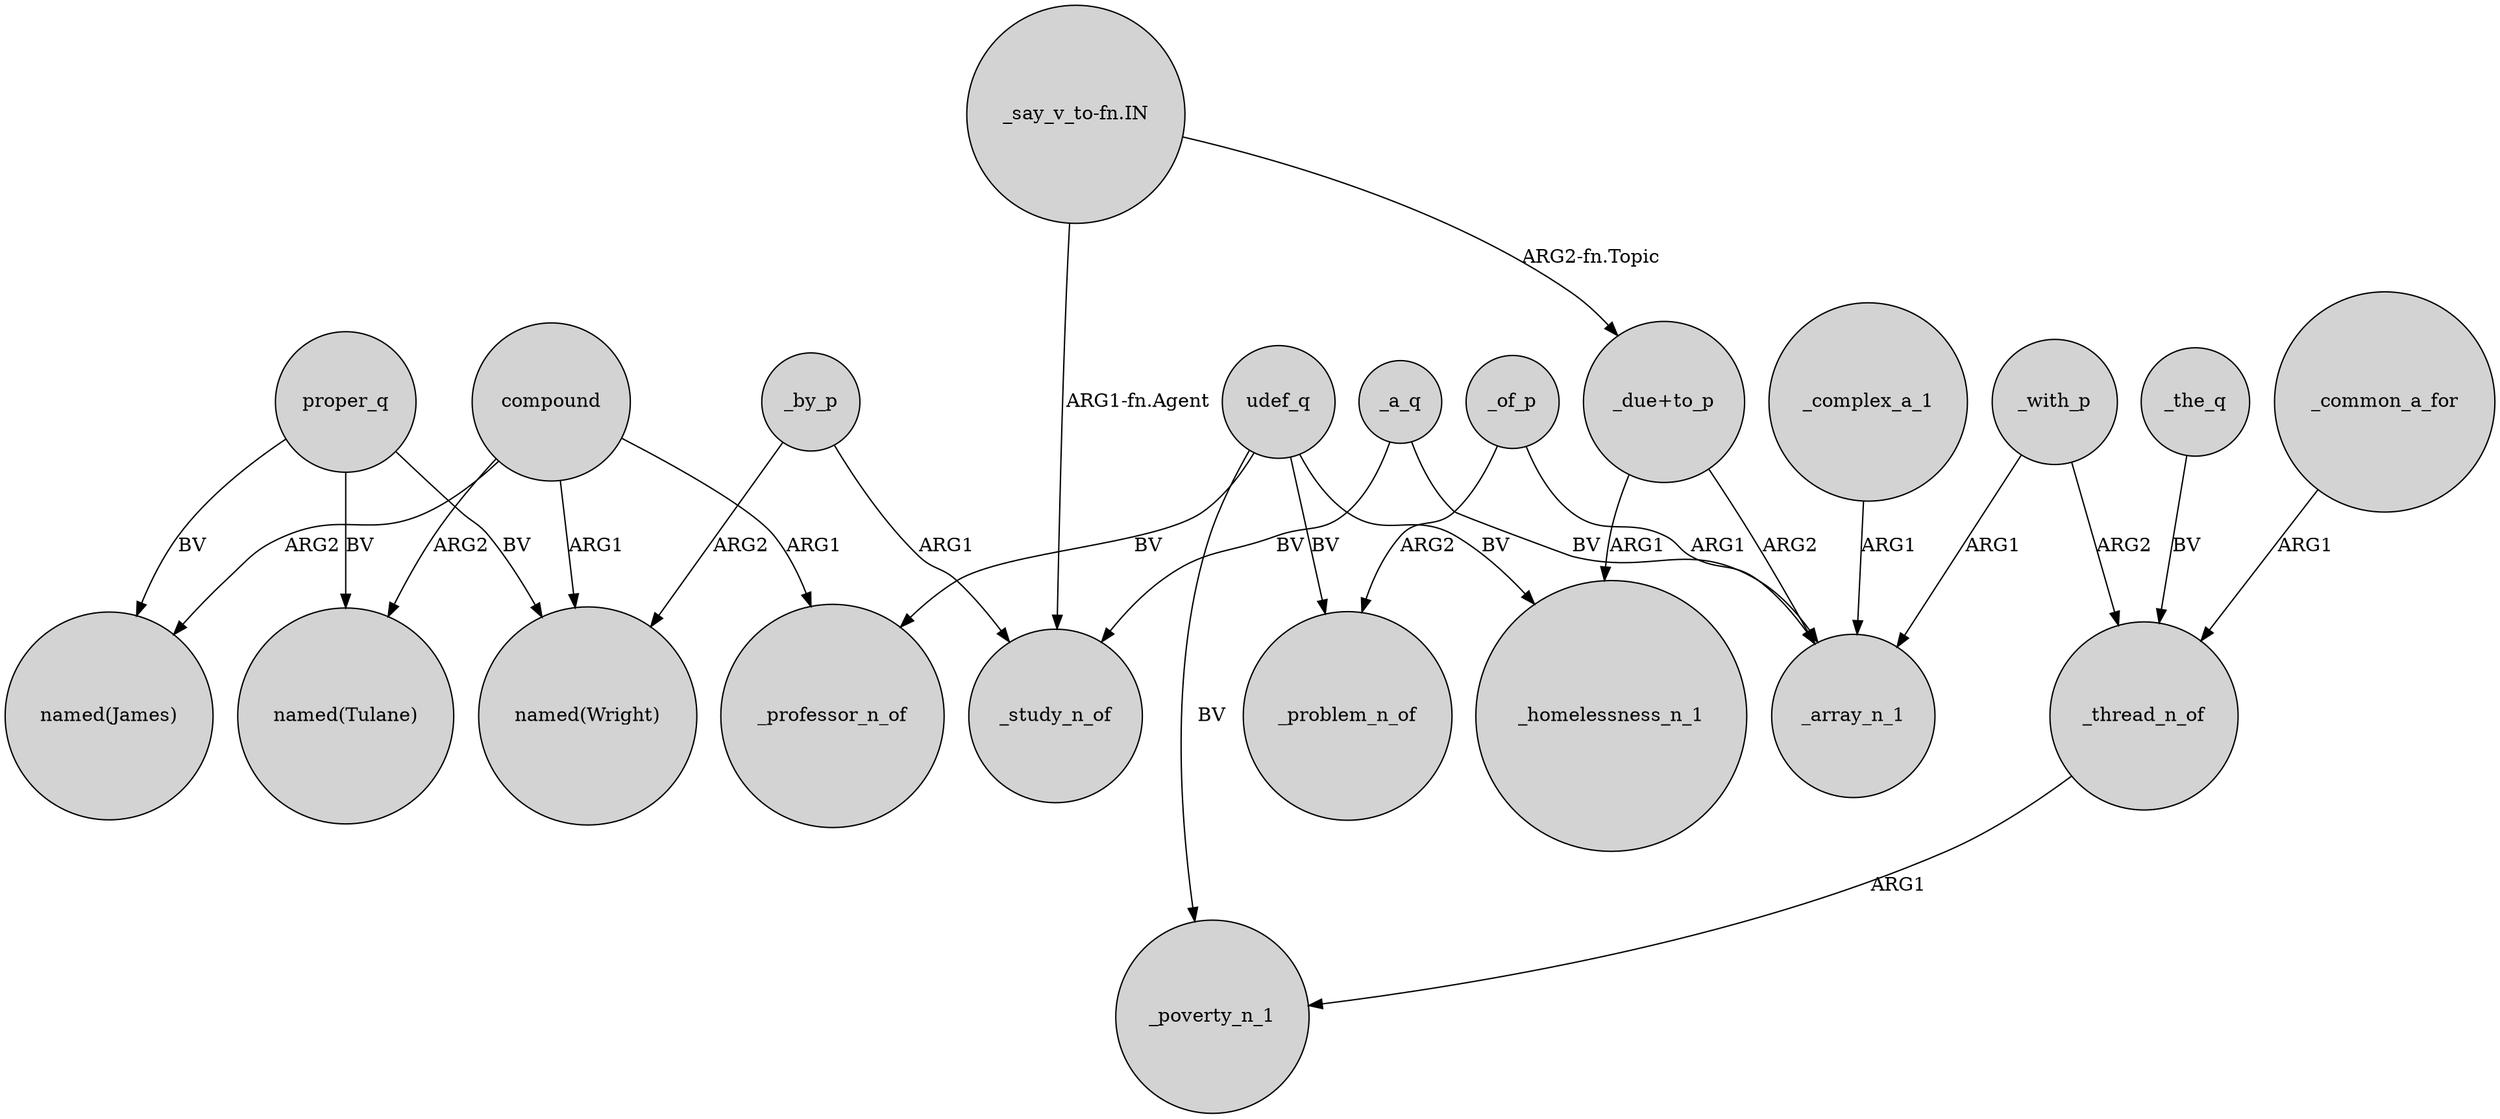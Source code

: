 digraph {
	node [shape=circle style=filled]
	compound -> "named(Tulane)" [label=ARG2]
	_of_p -> _problem_n_of [label=ARG2]
	_a_q -> _study_n_of [label=BV]
	udef_q -> _homelessness_n_1 [label=BV]
	udef_q -> _professor_n_of [label=BV]
	proper_q -> "named(Wright)" [label=BV]
	_common_a_for -> _thread_n_of [label=ARG1]
	compound -> "named(James)" [label=ARG2]
	_of_p -> _array_n_1 [label=ARG1]
	_with_p -> _array_n_1 [label=ARG1]
	udef_q -> _problem_n_of [label=BV]
	compound -> _professor_n_of [label=ARG1]
	_by_p -> "named(Wright)" [label=ARG2]
	udef_q -> _poverty_n_1 [label=BV]
	_complex_a_1 -> _array_n_1 [label=ARG1]
	proper_q -> "named(Tulane)" [label=BV]
	"_say_v_to-fn.IN" -> "_due+to_p" [label="ARG2-fn.Topic"]
	proper_q -> "named(James)" [label=BV]
	"_due+to_p" -> _array_n_1 [label=ARG2]
	_with_p -> _thread_n_of [label=ARG2]
	_the_q -> _thread_n_of [label=BV]
	"_say_v_to-fn.IN" -> _study_n_of [label="ARG1-fn.Agent"]
	_thread_n_of -> _poverty_n_1 [label=ARG1]
	_a_q -> _array_n_1 [label=BV]
	_by_p -> _study_n_of [label=ARG1]
	compound -> "named(Wright)" [label=ARG1]
	"_due+to_p" -> _homelessness_n_1 [label=ARG1]
}
